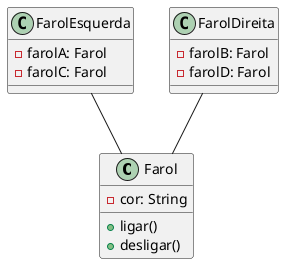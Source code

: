 @startuml
class Farol {
- cor: String
+ ligar()
+ desligar()
}
class FarolEsquerda {
- farolA: Farol
- farolC: Farol
}
class FarolDireita {
- farolB: Farol
- farolD: Farol
}
FarolEsquerda -- Farol
FarolDireita -- Farol